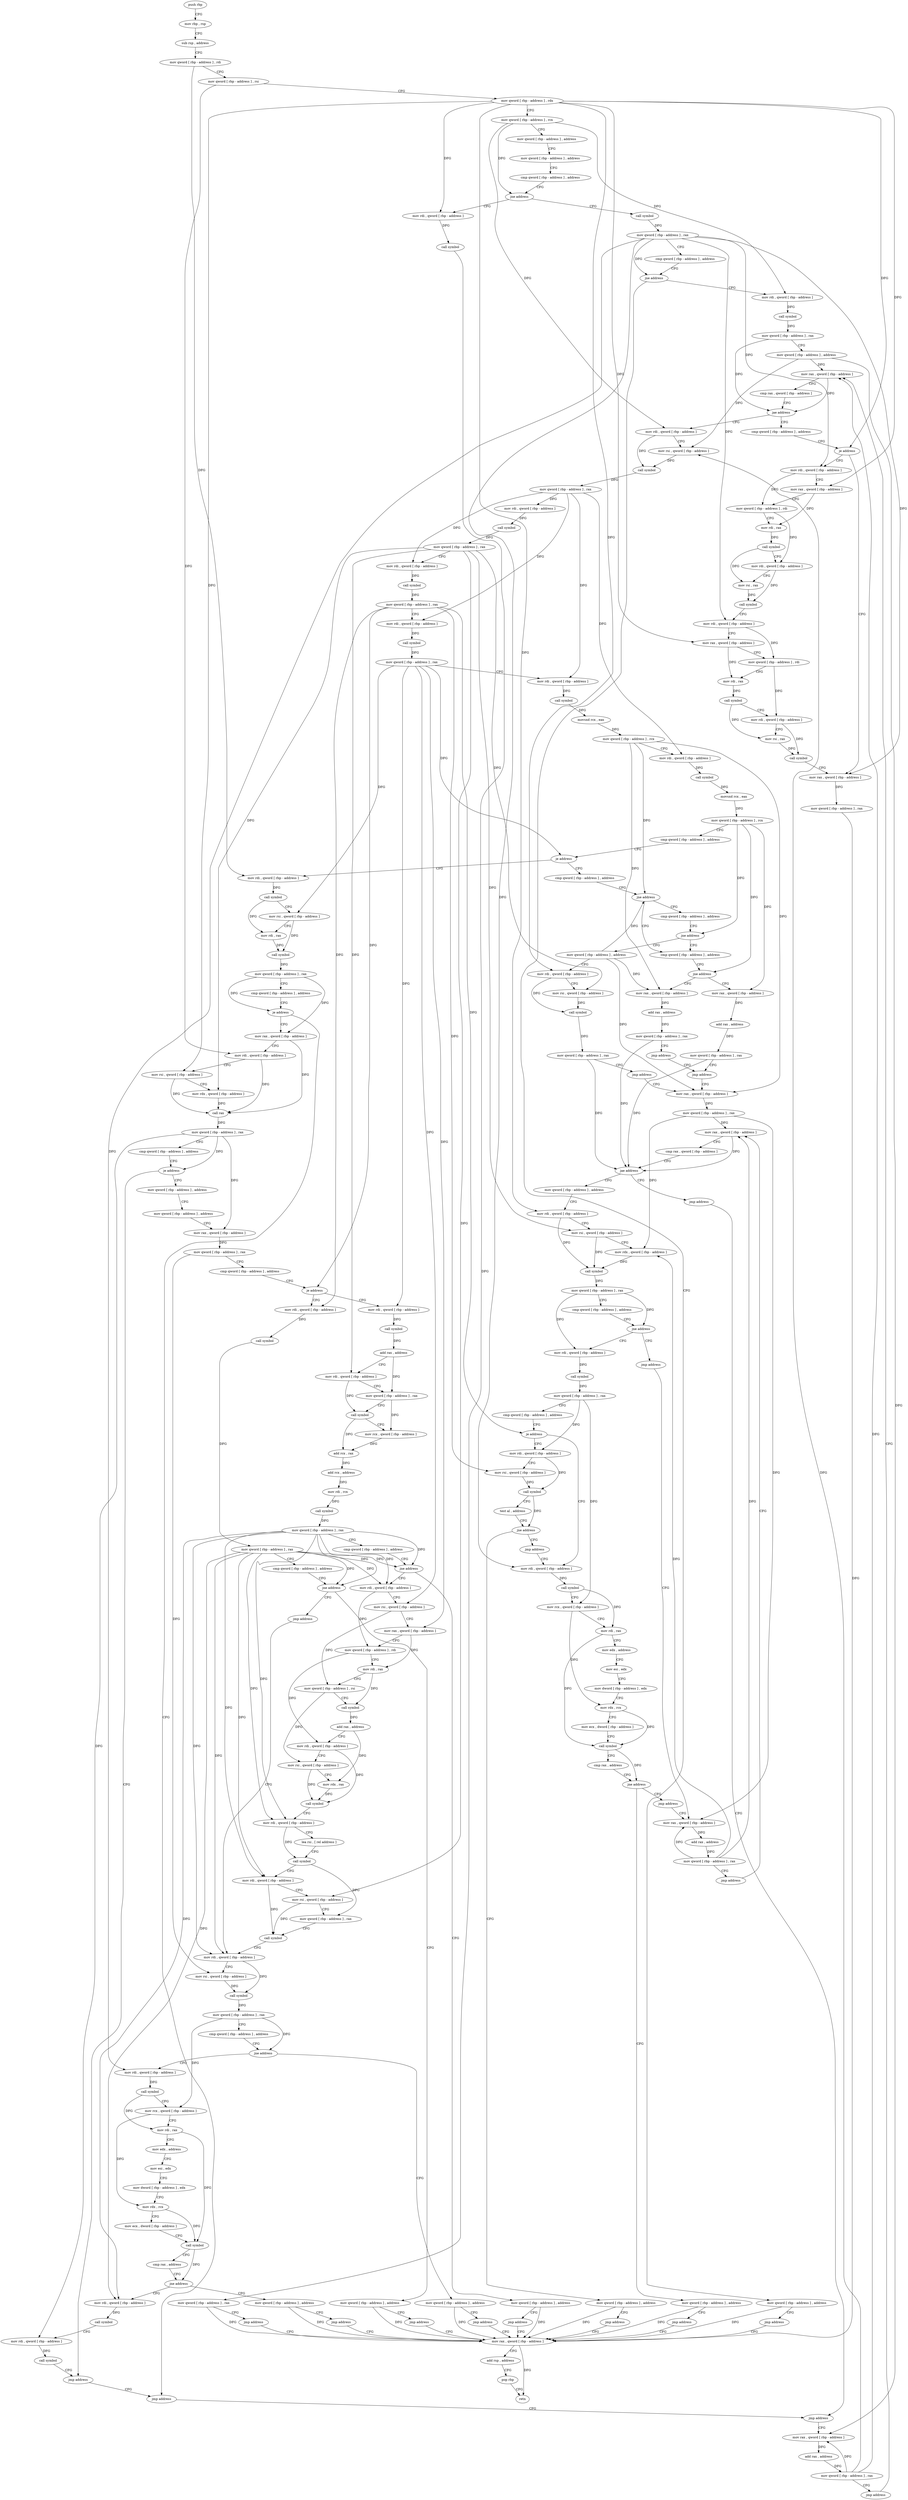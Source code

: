 digraph "func" {
"105408" [label = "push rbp" ]
"105409" [label = "mov rbp , rsp" ]
"105412" [label = "sub rsp , address" ]
"105419" [label = "mov qword [ rbp - address ] , rdi" ]
"105423" [label = "mov qword [ rbp - address ] , rsi" ]
"105427" [label = "mov qword [ rbp - address ] , rdx" ]
"105431" [label = "mov qword [ rbp - address ] , rcx" ]
"105435" [label = "mov qword [ rbp - address ] , address" ]
"105443" [label = "mov qword [ rbp - address ] , address" ]
"105451" [label = "cmp qword [ rbp - address ] , address" ]
"105456" [label = "jne address" ]
"105480" [label = "call symbol" ]
"105462" [label = "mov rdi , qword [ rbp - address ]" ]
"105485" [label = "mov qword [ rbp - address ] , rax" ]
"105489" [label = "cmp qword [ rbp - address ] , address" ]
"105494" [label = "jne address" ]
"105513" [label = "mov rdi , qword [ rbp - address ]" ]
"105500" [label = "mov qword [ rbp - address ] , address" ]
"105466" [label = "call symbol" ]
"105471" [label = "mov qword [ rbp - address ] , rax" ]
"105475" [label = "jmp address" ]
"106636" [label = "mov rax , qword [ rbp - address ]" ]
"105517" [label = "call symbol" ]
"105522" [label = "mov qword [ rbp - address ] , rax" ]
"105526" [label = "mov qword [ rbp - address ] , address" ]
"105534" [label = "mov rax , qword [ rbp - address ]" ]
"105508" [label = "jmp address" ]
"106640" [label = "add rsp , address" ]
"106647" [label = "pop rbp" ]
"106648" [label = "retn" ]
"106541" [label = "cmp qword [ rbp - address ] , address" ]
"106546" [label = "je address" ]
"106628" [label = "mov rax , qword [ rbp - address ]" ]
"106552" [label = "mov rdi , qword [ rbp - address ]" ]
"105548" [label = "mov rdi , qword [ rbp - address ]" ]
"105552" [label = "mov rsi , qword [ rbp - address ]" ]
"105556" [label = "call symbol" ]
"105561" [label = "mov qword [ rbp - address ] , rax" ]
"105565" [label = "mov rdi , qword [ rbp - address ]" ]
"105569" [label = "call symbol" ]
"105574" [label = "mov qword [ rbp - address ] , rax" ]
"105578" [label = "mov rdi , qword [ rbp - address ]" ]
"105582" [label = "call symbol" ]
"105587" [label = "mov qword [ rbp - address ] , rax" ]
"105591" [label = "mov rdi , qword [ rbp - address ]" ]
"105595" [label = "call symbol" ]
"105600" [label = "mov qword [ rbp - address ] , rax" ]
"105604" [label = "mov rdi , qword [ rbp - address ]" ]
"105608" [label = "call symbol" ]
"105613" [label = "movsxd rcx , eax" ]
"105616" [label = "mov qword [ rbp - address ] , rcx" ]
"105620" [label = "mov rdi , qword [ rbp - address ]" ]
"105624" [label = "call symbol" ]
"105629" [label = "movsxd rcx , eax" ]
"105632" [label = "mov qword [ rbp - address ] , rcx" ]
"105636" [label = "cmp qword [ rbp - address ] , address" ]
"105641" [label = "je address" ]
"106170" [label = "cmp qword [ rbp - address ] , address" ]
"105647" [label = "mov rdi , qword [ rbp - address ]" ]
"106632" [label = "mov qword [ rbp - address ] , rax" ]
"106556" [label = "mov rax , qword [ rbp - address ]" ]
"106560" [label = "mov qword [ rbp - address ] , rdi" ]
"106567" [label = "mov rdi , rax" ]
"106570" [label = "call symbol" ]
"106575" [label = "mov rdi , qword [ rbp - address ]" ]
"106582" [label = "mov rsi , rax" ]
"106585" [label = "call symbol" ]
"106590" [label = "mov rdi , qword [ rbp - address ]" ]
"106594" [label = "mov rax , qword [ rbp - address ]" ]
"106598" [label = "mov qword [ rbp - address ] , rdi" ]
"106605" [label = "mov rdi , rax" ]
"106608" [label = "call symbol" ]
"106613" [label = "mov rdi , qword [ rbp - address ]" ]
"106620" [label = "mov rsi , rax" ]
"106623" [label = "call symbol" ]
"106175" [label = "jne address" ]
"106222" [label = "cmp qword [ rbp - address ] , address" ]
"106181" [label = "cmp qword [ rbp - address ] , address" ]
"105651" [label = "call symbol" ]
"105656" [label = "mov rsi , qword [ rbp - address ]" ]
"105660" [label = "mov rdi , rax" ]
"105663" [label = "call symbol" ]
"105668" [label = "mov qword [ rbp - address ] , rax" ]
"105672" [label = "cmp qword [ rbp - address ] , address" ]
"105677" [label = "je address" ]
"106165" [label = "jmp address" ]
"105683" [label = "mov rax , qword [ rbp - address ]" ]
"106227" [label = "jne address" ]
"106252" [label = "mov rax , qword [ rbp - address ]" ]
"106233" [label = "mov rax , qword [ rbp - address ]" ]
"106186" [label = "jne address" ]
"106192" [label = "mov qword [ rbp - address ] , address" ]
"106517" [label = "jmp address" ]
"105687" [label = "mov rdi , qword [ rbp - address ]" ]
"105691" [label = "mov rsi , qword [ rbp - address ]" ]
"105695" [label = "mov rdx , qword [ rbp - address ]" ]
"105699" [label = "call rax" ]
"105701" [label = "mov qword [ rbp - address ] , rax" ]
"105708" [label = "cmp qword [ rbp - address ] , address" ]
"105716" [label = "je address" ]
"106160" [label = "jmp address" ]
"105722" [label = "mov qword [ rbp - address ] , address" ]
"106256" [label = "add rax , address" ]
"106262" [label = "mov qword [ rbp - address ] , rax" ]
"106266" [label = "jmp address" ]
"106237" [label = "add rax , address" ]
"106243" [label = "mov qword [ rbp - address ] , rax" ]
"106247" [label = "jmp address" ]
"106200" [label = "mov rdi , qword [ rbp - address ]" ]
"106204" [label = "mov rsi , qword [ rbp - address ]" ]
"106208" [label = "call symbol" ]
"106213" [label = "mov qword [ rbp - address ] , rax" ]
"106217" [label = "jmp address" ]
"106271" [label = "mov rax , qword [ rbp - address ]" ]
"106522" [label = "mov rax , qword [ rbp - address ]" ]
"105733" [label = "mov qword [ rbp - address ] , address" ]
"105744" [label = "mov rax , qword [ rbp - address ]" ]
"105751" [label = "mov qword [ rbp - address ] , rax" ]
"105758" [label = "cmp qword [ rbp - address ] , address" ]
"105763" [label = "je address" ]
"105817" [label = "mov rdi , qword [ rbp - address ]" ]
"105769" [label = "mov rdi , qword [ rbp - address ]" ]
"106275" [label = "mov qword [ rbp - address ] , rax" ]
"106279" [label = "mov rax , qword [ rbp - address ]" ]
"106526" [label = "add rax , address" ]
"106532" [label = "mov qword [ rbp - address ] , rax" ]
"106536" [label = "jmp address" ]
"105821" [label = "call symbol" ]
"105826" [label = "add rax , address" ]
"105832" [label = "mov rdi , qword [ rbp - address ]" ]
"105836" [label = "mov qword [ rbp - address ] , rax" ]
"105843" [label = "call symbol" ]
"105848" [label = "mov rcx , qword [ rbp - address ]" ]
"105855" [label = "add rcx , rax" ]
"105858" [label = "add rcx , address" ]
"105865" [label = "mov rdi , rcx" ]
"105868" [label = "call symbol" ]
"105873" [label = "mov qword [ rbp - address ] , rax" ]
"105880" [label = "cmp qword [ rbp - address ] , address" ]
"105888" [label = "jne address" ]
"105907" [label = "mov rdi , qword [ rbp - address ]" ]
"105894" [label = "mov qword [ rbp - address ] , address" ]
"105773" [label = "call symbol" ]
"105778" [label = "mov qword [ rbp - address ] , rax" ]
"105785" [label = "cmp qword [ rbp - address ] , address" ]
"105793" [label = "jne address" ]
"105812" [label = "jmp address" ]
"105799" [label = "mov qword [ rbp - address ] , address" ]
"106512" [label = "jmp address" ]
"106293" [label = "mov qword [ rbp - address ] , address" ]
"106304" [label = "mov rdi , qword [ rbp - address ]" ]
"106308" [label = "mov rsi , qword [ rbp - address ]" ]
"106312" [label = "mov rdx , qword [ rbp - address ]" ]
"106316" [label = "call symbol" ]
"106321" [label = "mov qword [ rbp - address ] , rax" ]
"106328" [label = "cmp qword [ rbp - address ] , address" ]
"106336" [label = "jne address" ]
"106347" [label = "mov rdi , qword [ rbp - address ]" ]
"106342" [label = "jmp address" ]
"105538" [label = "cmp rax , qword [ rbp - address ]" ]
"105542" [label = "jae address" ]
"105914" [label = "mov rsi , qword [ rbp - address ]" ]
"105918" [label = "mov rax , qword [ rbp - address ]" ]
"105922" [label = "mov qword [ rbp - address ] , rdi" ]
"105929" [label = "mov rdi , rax" ]
"105932" [label = "mov qword [ rbp - address ] , rsi" ]
"105939" [label = "call symbol" ]
"105944" [label = "add rax , address" ]
"105950" [label = "mov rdi , qword [ rbp - address ]" ]
"105957" [label = "mov rsi , qword [ rbp - address ]" ]
"105964" [label = "mov rdx , rax" ]
"105967" [label = "call symbol" ]
"105972" [label = "mov rdi , qword [ rbp - address ]" ]
"105979" [label = "lea rsi , [ rel address ]" ]
"105986" [label = "call symbol" ]
"105991" [label = "mov rdi , qword [ rbp - address ]" ]
"105998" [label = "mov rsi , qword [ rbp - address ]" ]
"106002" [label = "mov qword [ rbp - address ] , rax" ]
"106009" [label = "call symbol" ]
"106014" [label = "mov rdi , qword [ rbp - address ]" ]
"105902" [label = "jmp address" ]
"105807" [label = "jmp address" ]
"106354" [label = "call symbol" ]
"106359" [label = "mov qword [ rbp - address ] , rax" ]
"106366" [label = "cmp qword [ rbp - address ] , address" ]
"106371" [label = "je address" ]
"106419" [label = "mov rdi , qword [ rbp - address ]" ]
"106377" [label = "mov rdi , qword [ rbp - address ]" ]
"106493" [label = "mov rax , qword [ rbp - address ]" ]
"106067" [label = "mov rdi , qword [ rbp - address ]" ]
"106071" [label = "call symbol" ]
"106076" [label = "mov rcx , qword [ rbp - address ]" ]
"106083" [label = "mov rdi , rax" ]
"106086" [label = "mov edx , address" ]
"106091" [label = "mov esi , edx" ]
"106093" [label = "mov dword [ rbp - address ] , edx" ]
"106099" [label = "mov rdx , rcx" ]
"106102" [label = "mov ecx , dword [ rbp - address ]" ]
"106108" [label = "call symbol" ]
"106113" [label = "cmp rax , address" ]
"106117" [label = "jne address" ]
"106136" [label = "mov rdi , qword [ rbp - address ]" ]
"106123" [label = "mov qword [ rbp - address ] , address" ]
"106054" [label = "mov qword [ rbp - address ] , address" ]
"106062" [label = "jmp address" ]
"106021" [label = "mov rsi , qword [ rbp - address ]" ]
"106028" [label = "call symbol" ]
"106033" [label = "mov qword [ rbp - address ] , rax" ]
"106040" [label = "cmp qword [ rbp - address ] , address" ]
"106048" [label = "jne address" ]
"106423" [label = "call symbol" ]
"106428" [label = "mov rcx , qword [ rbp - address ]" ]
"106435" [label = "mov rdi , rax" ]
"106438" [label = "mov edx , address" ]
"106443" [label = "mov esi , edx" ]
"106445" [label = "mov dword [ rbp - address ] , edx" ]
"106451" [label = "mov rdx , rcx" ]
"106454" [label = "mov ecx , dword [ rbp - address ]" ]
"106460" [label = "call symbol" ]
"106465" [label = "cmp rax , address" ]
"106469" [label = "jne address" ]
"106488" [label = "jmp address" ]
"106475" [label = "mov qword [ rbp - address ] , address" ]
"106384" [label = "mov rsi , qword [ rbp - address ]" ]
"106388" [label = "call symbol" ]
"106393" [label = "test al , address" ]
"106395" [label = "jne address" ]
"106414" [label = "jmp address" ]
"106401" [label = "mov qword [ rbp - address ] , address" ]
"106497" [label = "add rax , address" ]
"106503" [label = "mov qword [ rbp - address ] , rax" ]
"106507" [label = "jmp address" ]
"106143" [label = "call symbol" ]
"106148" [label = "mov rdi , qword [ rbp - address ]" ]
"106155" [label = "call symbol" ]
"106131" [label = "jmp address" ]
"106483" [label = "jmp address" ]
"106409" [label = "jmp address" ]
"106283" [label = "cmp rax , qword [ rbp - address ]" ]
"106287" [label = "jae address" ]
"105408" -> "105409" [ label = "CFG" ]
"105409" -> "105412" [ label = "CFG" ]
"105412" -> "105419" [ label = "CFG" ]
"105419" -> "105423" [ label = "CFG" ]
"105419" -> "105647" [ label = "DFG" ]
"105423" -> "105427" [ label = "CFG" ]
"105423" -> "105687" [ label = "DFG" ]
"105427" -> "105431" [ label = "CFG" ]
"105427" -> "105462" [ label = "DFG" ]
"105427" -> "106546" [ label = "DFG" ]
"105427" -> "106556" [ label = "DFG" ]
"105427" -> "106594" [ label = "DFG" ]
"105427" -> "105691" [ label = "DFG" ]
"105427" -> "106200" [ label = "DFG" ]
"105427" -> "106304" [ label = "DFG" ]
"105431" -> "105435" [ label = "CFG" ]
"105431" -> "105456" [ label = "DFG" ]
"105431" -> "105513" [ label = "DFG" ]
"105431" -> "105548" [ label = "DFG" ]
"105435" -> "105443" [ label = "CFG" ]
"105443" -> "105451" [ label = "CFG" ]
"105451" -> "105456" [ label = "CFG" ]
"105456" -> "105480" [ label = "CFG" ]
"105456" -> "105462" [ label = "CFG" ]
"105480" -> "105485" [ label = "DFG" ]
"105462" -> "105466" [ label = "DFG" ]
"105485" -> "105489" [ label = "CFG" ]
"105485" -> "105494" [ label = "DFG" ]
"105485" -> "106628" [ label = "DFG" ]
"105485" -> "106552" [ label = "DFG" ]
"105485" -> "106590" [ label = "DFG" ]
"105485" -> "106067" [ label = "DFG" ]
"105485" -> "106419" [ label = "DFG" ]
"105489" -> "105494" [ label = "CFG" ]
"105494" -> "105513" [ label = "CFG" ]
"105494" -> "105500" [ label = "CFG" ]
"105513" -> "105517" [ label = "DFG" ]
"105500" -> "105508" [ label = "CFG" ]
"105500" -> "106636" [ label = "DFG" ]
"105466" -> "105471" [ label = "DFG" ]
"105471" -> "105475" [ label = "CFG" ]
"105471" -> "106636" [ label = "DFG" ]
"105475" -> "106636" [ label = "CFG" ]
"106636" -> "106640" [ label = "CFG" ]
"106636" -> "106648" [ label = "DFG" ]
"105517" -> "105522" [ label = "DFG" ]
"105522" -> "105526" [ label = "CFG" ]
"105522" -> "105542" [ label = "DFG" ]
"105526" -> "105534" [ label = "DFG" ]
"105526" -> "105552" [ label = "DFG" ]
"105526" -> "106522" [ label = "DFG" ]
"105534" -> "105538" [ label = "CFG" ]
"105534" -> "105542" [ label = "DFG" ]
"105508" -> "106636" [ label = "CFG" ]
"106640" -> "106647" [ label = "CFG" ]
"106647" -> "106648" [ label = "CFG" ]
"106541" -> "106546" [ label = "CFG" ]
"106546" -> "106628" [ label = "CFG" ]
"106546" -> "106552" [ label = "CFG" ]
"106628" -> "106632" [ label = "DFG" ]
"106552" -> "106556" [ label = "CFG" ]
"106552" -> "106560" [ label = "DFG" ]
"105548" -> "105552" [ label = "CFG" ]
"105548" -> "105556" [ label = "DFG" ]
"105552" -> "105556" [ label = "DFG" ]
"105556" -> "105561" [ label = "DFG" ]
"105561" -> "105565" [ label = "DFG" ]
"105561" -> "105578" [ label = "DFG" ]
"105561" -> "105591" [ label = "DFG" ]
"105561" -> "105604" [ label = "DFG" ]
"105561" -> "105620" [ label = "DFG" ]
"105565" -> "105569" [ label = "DFG" ]
"105569" -> "105574" [ label = "DFG" ]
"105574" -> "105578" [ label = "CFG" ]
"105574" -> "105695" [ label = "DFG" ]
"105574" -> "106204" [ label = "DFG" ]
"105574" -> "105832" [ label = "DFG" ]
"105574" -> "105998" [ label = "DFG" ]
"105574" -> "106308" [ label = "DFG" ]
"105578" -> "105582" [ label = "DFG" ]
"105582" -> "105587" [ label = "DFG" ]
"105587" -> "105591" [ label = "CFG" ]
"105587" -> "105763" [ label = "DFG" ]
"105587" -> "105769" [ label = "DFG" ]
"105587" -> "106371" [ label = "DFG" ]
"105587" -> "106384" [ label = "DFG" ]
"105591" -> "105595" [ label = "DFG" ]
"105595" -> "105600" [ label = "DFG" ]
"105600" -> "105604" [ label = "CFG" ]
"105600" -> "105641" [ label = "DFG" ]
"105600" -> "105656" [ label = "DFG" ]
"105600" -> "105817" [ label = "DFG" ]
"105600" -> "105914" [ label = "DFG" ]
"105600" -> "105918" [ label = "DFG" ]
"105604" -> "105608" [ label = "DFG" ]
"105608" -> "105613" [ label = "DFG" ]
"105613" -> "105616" [ label = "DFG" ]
"105616" -> "105620" [ label = "CFG" ]
"105616" -> "106175" [ label = "DFG" ]
"105616" -> "106233" [ label = "DFG" ]
"105616" -> "106271" [ label = "DFG" ]
"105620" -> "105624" [ label = "DFG" ]
"105624" -> "105629" [ label = "DFG" ]
"105629" -> "105632" [ label = "DFG" ]
"105632" -> "105636" [ label = "CFG" ]
"105632" -> "106227" [ label = "DFG" ]
"105632" -> "106186" [ label = "DFG" ]
"105632" -> "106252" [ label = "DFG" ]
"105636" -> "105641" [ label = "CFG" ]
"105641" -> "106170" [ label = "CFG" ]
"105641" -> "105647" [ label = "CFG" ]
"106170" -> "106175" [ label = "CFG" ]
"105647" -> "105651" [ label = "DFG" ]
"106632" -> "106636" [ label = "DFG" ]
"106556" -> "106560" [ label = "CFG" ]
"106556" -> "106567" [ label = "DFG" ]
"106560" -> "106567" [ label = "CFG" ]
"106560" -> "106575" [ label = "DFG" ]
"106567" -> "106570" [ label = "DFG" ]
"106570" -> "106575" [ label = "CFG" ]
"106570" -> "106582" [ label = "DFG" ]
"106575" -> "106582" [ label = "CFG" ]
"106575" -> "106585" [ label = "DFG" ]
"106582" -> "106585" [ label = "DFG" ]
"106585" -> "106590" [ label = "CFG" ]
"106590" -> "106594" [ label = "CFG" ]
"106590" -> "106598" [ label = "DFG" ]
"106594" -> "106598" [ label = "CFG" ]
"106594" -> "106605" [ label = "DFG" ]
"106598" -> "106605" [ label = "CFG" ]
"106598" -> "106613" [ label = "DFG" ]
"106605" -> "106608" [ label = "DFG" ]
"106608" -> "106613" [ label = "CFG" ]
"106608" -> "106620" [ label = "DFG" ]
"106613" -> "106620" [ label = "CFG" ]
"106613" -> "106623" [ label = "DFG" ]
"106620" -> "106623" [ label = "DFG" ]
"106623" -> "106628" [ label = "CFG" ]
"106175" -> "106222" [ label = "CFG" ]
"106175" -> "106181" [ label = "CFG" ]
"106222" -> "106227" [ label = "CFG" ]
"106181" -> "106186" [ label = "CFG" ]
"105651" -> "105656" [ label = "CFG" ]
"105651" -> "105660" [ label = "DFG" ]
"105656" -> "105660" [ label = "CFG" ]
"105656" -> "105663" [ label = "DFG" ]
"105660" -> "105663" [ label = "DFG" ]
"105663" -> "105668" [ label = "DFG" ]
"105668" -> "105672" [ label = "CFG" ]
"105668" -> "105677" [ label = "DFG" ]
"105668" -> "105683" [ label = "DFG" ]
"105672" -> "105677" [ label = "CFG" ]
"105677" -> "106165" [ label = "CFG" ]
"105677" -> "105683" [ label = "CFG" ]
"106165" -> "106517" [ label = "CFG" ]
"105683" -> "105687" [ label = "CFG" ]
"105683" -> "105699" [ label = "DFG" ]
"106227" -> "106252" [ label = "CFG" ]
"106227" -> "106233" [ label = "CFG" ]
"106252" -> "106256" [ label = "DFG" ]
"106233" -> "106237" [ label = "DFG" ]
"106186" -> "106222" [ label = "CFG" ]
"106186" -> "106192" [ label = "CFG" ]
"106192" -> "106200" [ label = "CFG" ]
"106192" -> "106175" [ label = "DFG" ]
"106192" -> "106233" [ label = "DFG" ]
"106192" -> "106271" [ label = "DFG" ]
"106517" -> "106522" [ label = "CFG" ]
"105687" -> "105691" [ label = "CFG" ]
"105687" -> "105699" [ label = "DFG" ]
"105691" -> "105695" [ label = "CFG" ]
"105691" -> "105699" [ label = "DFG" ]
"105695" -> "105699" [ label = "DFG" ]
"105699" -> "105701" [ label = "DFG" ]
"105701" -> "105708" [ label = "CFG" ]
"105701" -> "105716" [ label = "DFG" ]
"105701" -> "105744" [ label = "DFG" ]
"105701" -> "106148" [ label = "DFG" ]
"105708" -> "105716" [ label = "CFG" ]
"105716" -> "106160" [ label = "CFG" ]
"105716" -> "105722" [ label = "CFG" ]
"106160" -> "106165" [ label = "CFG" ]
"105722" -> "105733" [ label = "CFG" ]
"106256" -> "106262" [ label = "DFG" ]
"106262" -> "106266" [ label = "CFG" ]
"106262" -> "106287" [ label = "DFG" ]
"106266" -> "106271" [ label = "CFG" ]
"106237" -> "106243" [ label = "DFG" ]
"106243" -> "106247" [ label = "CFG" ]
"106243" -> "106287" [ label = "DFG" ]
"106247" -> "106266" [ label = "CFG" ]
"106200" -> "106204" [ label = "CFG" ]
"106200" -> "106208" [ label = "DFG" ]
"106204" -> "106208" [ label = "DFG" ]
"106208" -> "106213" [ label = "DFG" ]
"106213" -> "106217" [ label = "CFG" ]
"106213" -> "106287" [ label = "DFG" ]
"106217" -> "106271" [ label = "CFG" ]
"106271" -> "106275" [ label = "DFG" ]
"106522" -> "106526" [ label = "DFG" ]
"105733" -> "105744" [ label = "CFG" ]
"105744" -> "105751" [ label = "DFG" ]
"105751" -> "105758" [ label = "CFG" ]
"105751" -> "106021" [ label = "DFG" ]
"105758" -> "105763" [ label = "CFG" ]
"105763" -> "105817" [ label = "CFG" ]
"105763" -> "105769" [ label = "CFG" ]
"105817" -> "105821" [ label = "DFG" ]
"105769" -> "105773" [ label = "DFG" ]
"106275" -> "106279" [ label = "DFG" ]
"106275" -> "106312" [ label = "DFG" ]
"106275" -> "106493" [ label = "DFG" ]
"106279" -> "106283" [ label = "CFG" ]
"106279" -> "106287" [ label = "DFG" ]
"106526" -> "106532" [ label = "DFG" ]
"106532" -> "106536" [ label = "CFG" ]
"106532" -> "105534" [ label = "DFG" ]
"106532" -> "105552" [ label = "DFG" ]
"106532" -> "106522" [ label = "DFG" ]
"106536" -> "105534" [ label = "CFG" ]
"105821" -> "105826" [ label = "DFG" ]
"105826" -> "105832" [ label = "CFG" ]
"105826" -> "105836" [ label = "DFG" ]
"105832" -> "105836" [ label = "CFG" ]
"105832" -> "105843" [ label = "DFG" ]
"105836" -> "105843" [ label = "CFG" ]
"105836" -> "105848" [ label = "DFG" ]
"105843" -> "105848" [ label = "CFG" ]
"105843" -> "105855" [ label = "DFG" ]
"105848" -> "105855" [ label = "DFG" ]
"105855" -> "105858" [ label = "DFG" ]
"105858" -> "105865" [ label = "DFG" ]
"105865" -> "105868" [ label = "DFG" ]
"105868" -> "105873" [ label = "DFG" ]
"105873" -> "105880" [ label = "CFG" ]
"105873" -> "105888" [ label = "DFG" ]
"105873" -> "105793" [ label = "DFG" ]
"105873" -> "105907" [ label = "DFG" ]
"105873" -> "105972" [ label = "DFG" ]
"105873" -> "105991" [ label = "DFG" ]
"105873" -> "106014" [ label = "DFG" ]
"105873" -> "106136" [ label = "DFG" ]
"105880" -> "105888" [ label = "CFG" ]
"105888" -> "105907" [ label = "CFG" ]
"105888" -> "105894" [ label = "CFG" ]
"105907" -> "105914" [ label = "CFG" ]
"105907" -> "105922" [ label = "DFG" ]
"105894" -> "105902" [ label = "CFG" ]
"105894" -> "106636" [ label = "DFG" ]
"105773" -> "105778" [ label = "DFG" ]
"105778" -> "105785" [ label = "CFG" ]
"105778" -> "105888" [ label = "DFG" ]
"105778" -> "105793" [ label = "DFG" ]
"105778" -> "105907" [ label = "DFG" ]
"105778" -> "105972" [ label = "DFG" ]
"105778" -> "105991" [ label = "DFG" ]
"105778" -> "106014" [ label = "DFG" ]
"105778" -> "106136" [ label = "DFG" ]
"105785" -> "105793" [ label = "CFG" ]
"105793" -> "105812" [ label = "CFG" ]
"105793" -> "105799" [ label = "CFG" ]
"105812" -> "106014" [ label = "CFG" ]
"105799" -> "105807" [ label = "CFG" ]
"105799" -> "106636" [ label = "DFG" ]
"106512" -> "106517" [ label = "CFG" ]
"106293" -> "106304" [ label = "CFG" ]
"106304" -> "106308" [ label = "CFG" ]
"106304" -> "106316" [ label = "DFG" ]
"106308" -> "106312" [ label = "CFG" ]
"106308" -> "106316" [ label = "DFG" ]
"106312" -> "106316" [ label = "DFG" ]
"106316" -> "106321" [ label = "DFG" ]
"106321" -> "106328" [ label = "CFG" ]
"106321" -> "106336" [ label = "DFG" ]
"106321" -> "106347" [ label = "DFG" ]
"106328" -> "106336" [ label = "CFG" ]
"106336" -> "106347" [ label = "CFG" ]
"106336" -> "106342" [ label = "CFG" ]
"106347" -> "106354" [ label = "DFG" ]
"106342" -> "106493" [ label = "CFG" ]
"105538" -> "105542" [ label = "CFG" ]
"105542" -> "106541" [ label = "CFG" ]
"105542" -> "105548" [ label = "CFG" ]
"105914" -> "105918" [ label = "CFG" ]
"105914" -> "105932" [ label = "DFG" ]
"105918" -> "105922" [ label = "CFG" ]
"105918" -> "105929" [ label = "DFG" ]
"105922" -> "105929" [ label = "CFG" ]
"105922" -> "105950" [ label = "DFG" ]
"105929" -> "105932" [ label = "CFG" ]
"105929" -> "105939" [ label = "DFG" ]
"105932" -> "105939" [ label = "CFG" ]
"105932" -> "105957" [ label = "DFG" ]
"105939" -> "105944" [ label = "DFG" ]
"105944" -> "105950" [ label = "CFG" ]
"105944" -> "105964" [ label = "DFG" ]
"105950" -> "105957" [ label = "CFG" ]
"105950" -> "105967" [ label = "DFG" ]
"105957" -> "105964" [ label = "CFG" ]
"105957" -> "105967" [ label = "DFG" ]
"105964" -> "105967" [ label = "DFG" ]
"105967" -> "105972" [ label = "CFG" ]
"105972" -> "105979" [ label = "CFG" ]
"105972" -> "105986" [ label = "DFG" ]
"105979" -> "105986" [ label = "CFG" ]
"105986" -> "105991" [ label = "CFG" ]
"105986" -> "106002" [ label = "DFG" ]
"105991" -> "105998" [ label = "CFG" ]
"105991" -> "106009" [ label = "DFG" ]
"105998" -> "106002" [ label = "CFG" ]
"105998" -> "106009" [ label = "DFG" ]
"106002" -> "106009" [ label = "CFG" ]
"106009" -> "106014" [ label = "CFG" ]
"106014" -> "106021" [ label = "CFG" ]
"106014" -> "106028" [ label = "DFG" ]
"105902" -> "106636" [ label = "CFG" ]
"105807" -> "106636" [ label = "CFG" ]
"106354" -> "106359" [ label = "DFG" ]
"106359" -> "106366" [ label = "CFG" ]
"106359" -> "106428" [ label = "DFG" ]
"106359" -> "106377" [ label = "DFG" ]
"106366" -> "106371" [ label = "CFG" ]
"106371" -> "106419" [ label = "CFG" ]
"106371" -> "106377" [ label = "CFG" ]
"106419" -> "106423" [ label = "DFG" ]
"106377" -> "106384" [ label = "CFG" ]
"106377" -> "106388" [ label = "DFG" ]
"106493" -> "106497" [ label = "DFG" ]
"106067" -> "106071" [ label = "DFG" ]
"106071" -> "106076" [ label = "CFG" ]
"106071" -> "106083" [ label = "DFG" ]
"106076" -> "106083" [ label = "CFG" ]
"106076" -> "106099" [ label = "DFG" ]
"106083" -> "106086" [ label = "CFG" ]
"106083" -> "106108" [ label = "DFG" ]
"106086" -> "106091" [ label = "CFG" ]
"106091" -> "106093" [ label = "CFG" ]
"106093" -> "106099" [ label = "CFG" ]
"106099" -> "106102" [ label = "CFG" ]
"106099" -> "106108" [ label = "DFG" ]
"106102" -> "106108" [ label = "CFG" ]
"106108" -> "106113" [ label = "CFG" ]
"106108" -> "106117" [ label = "DFG" ]
"106113" -> "106117" [ label = "CFG" ]
"106117" -> "106136" [ label = "CFG" ]
"106117" -> "106123" [ label = "CFG" ]
"106136" -> "106143" [ label = "DFG" ]
"106123" -> "106131" [ label = "CFG" ]
"106123" -> "106636" [ label = "DFG" ]
"106054" -> "106062" [ label = "CFG" ]
"106054" -> "106636" [ label = "DFG" ]
"106062" -> "106636" [ label = "CFG" ]
"106021" -> "106028" [ label = "DFG" ]
"106028" -> "106033" [ label = "DFG" ]
"106033" -> "106040" [ label = "CFG" ]
"106033" -> "106048" [ label = "DFG" ]
"106033" -> "106076" [ label = "DFG" ]
"106040" -> "106048" [ label = "CFG" ]
"106048" -> "106067" [ label = "CFG" ]
"106048" -> "106054" [ label = "CFG" ]
"106423" -> "106428" [ label = "CFG" ]
"106423" -> "106435" [ label = "DFG" ]
"106428" -> "106435" [ label = "CFG" ]
"106428" -> "106451" [ label = "DFG" ]
"106435" -> "106438" [ label = "CFG" ]
"106435" -> "106460" [ label = "DFG" ]
"106438" -> "106443" [ label = "CFG" ]
"106443" -> "106445" [ label = "CFG" ]
"106445" -> "106451" [ label = "CFG" ]
"106451" -> "106454" [ label = "CFG" ]
"106451" -> "106460" [ label = "DFG" ]
"106454" -> "106460" [ label = "CFG" ]
"106460" -> "106465" [ label = "CFG" ]
"106460" -> "106469" [ label = "DFG" ]
"106465" -> "106469" [ label = "CFG" ]
"106469" -> "106488" [ label = "CFG" ]
"106469" -> "106475" [ label = "CFG" ]
"106488" -> "106493" [ label = "CFG" ]
"106475" -> "106483" [ label = "CFG" ]
"106475" -> "106636" [ label = "DFG" ]
"106384" -> "106388" [ label = "DFG" ]
"106388" -> "106393" [ label = "CFG" ]
"106388" -> "106395" [ label = "DFG" ]
"106393" -> "106395" [ label = "CFG" ]
"106395" -> "106414" [ label = "CFG" ]
"106395" -> "106401" [ label = "CFG" ]
"106414" -> "106419" [ label = "CFG" ]
"106401" -> "106409" [ label = "CFG" ]
"106401" -> "106636" [ label = "DFG" ]
"106497" -> "106503" [ label = "DFG" ]
"106503" -> "106507" [ label = "CFG" ]
"106503" -> "106279" [ label = "DFG" ]
"106503" -> "106312" [ label = "DFG" ]
"106503" -> "106493" [ label = "DFG" ]
"106507" -> "106279" [ label = "CFG" ]
"106143" -> "106148" [ label = "CFG" ]
"106148" -> "106155" [ label = "DFG" ]
"106155" -> "106160" [ label = "CFG" ]
"106131" -> "106636" [ label = "CFG" ]
"106483" -> "106636" [ label = "CFG" ]
"106409" -> "106636" [ label = "CFG" ]
"106283" -> "106287" [ label = "CFG" ]
"106287" -> "106512" [ label = "CFG" ]
"106287" -> "106293" [ label = "CFG" ]
}
